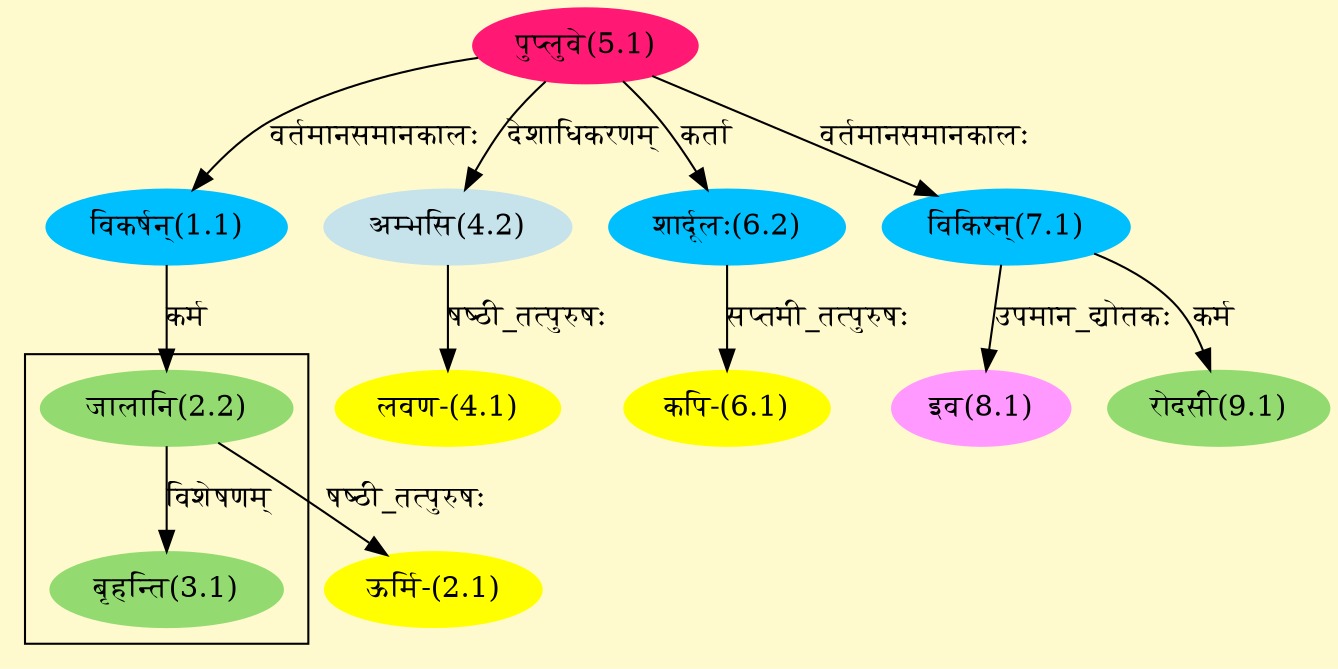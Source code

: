 digraph G{
rankdir=BT;
 compound=true;
 bgcolor="lemonchiffon1";

subgraph cluster_1{
Node3_1 [style=filled, color="#93DB70" label = "बृहन्ति(3.1)"]
Node2_2 [style=filled, color="#93DB70" label = "जालानि(2.2)"]

}
Node1_1 [style=filled, color="#00BFFF" label = "विकर्षन्(1.1)"]
Node5_1 [style=filled, color="#FF1975" label = "पुप्लुवे(5.1)"]
Node2_1 [style=filled, color="#FFFF00" label = "ऊर्मि-(2.1)"]
Node2_2 [style=filled, color="#93DB70" label = "जालानि(2.2)"]
Node4_1 [style=filled, color="#FFFF00" label = "लवण-(4.1)"]
Node4_2 [style=filled, color="#C6E2EB" label = "अम्भसि(4.2)"]
Node [style=filled, color="" label = "()"]
Node6_1 [style=filled, color="#FFFF00" label = "कपि-(6.1)"]
Node6_2 [style=filled, color="#00BFFF" label = "शार्दूलः(6.2)"]
Node7_1 [style=filled, color="#00BFFF" label = "विकिरन्(7.1)"]
Node8_1 [style=filled, color="#FF99FF" label = "इव(8.1)"]
Node9_1 [style=filled, color="#93DB70" label = "रोदसी(9.1)"]
/* Start of Relations section */

Node1_1 -> Node5_1 [  label="वर्तमानसमानकालः"  dir="back" ]
Node2_1 -> Node2_2 [  label="षष्ठी_तत्पुरुषः"  dir="back" ]
Node2_2 -> Node1_1 [  label="कर्म"  dir="back" ]
Node3_1 -> Node2_2 [  label="विशेषणम्"  dir="back" ]
Node4_1 -> Node4_2 [  label="षष्ठी_तत्पुरुषः"  dir="back" ]
Node4_2 -> Node5_1 [  label="देशाधिकरणम्"  dir="back" ]
Node6_1 -> Node6_2 [  label="सप्तमी_तत्पुरुषः"  dir="back" ]
Node6_2 -> Node5_1 [  label="कर्ता"  dir="back" ]
Node7_1 -> Node5_1 [  label="वर्तमानसमानकालः"  dir="back" ]
Node8_1 -> Node7_1 [  label="उपमान_द्योतकः"  dir="back" ]
Node9_1 -> Node7_1 [  label="कर्म"  dir="back" ]
}
